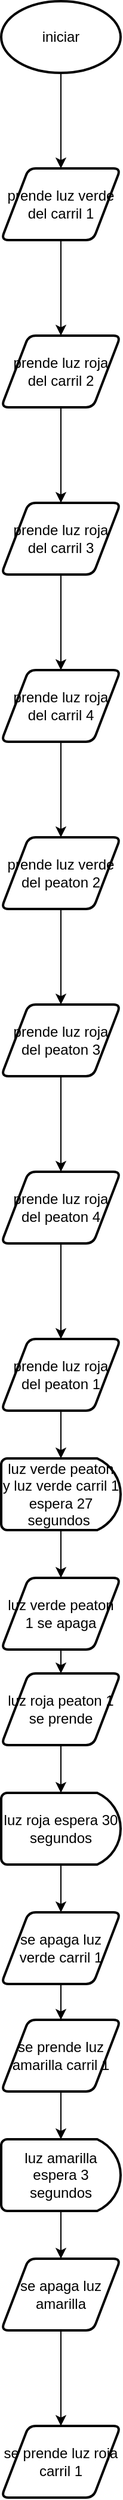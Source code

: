 <mxfile version="24.7.17">
  <diagram id="C5RBs43oDa-KdzZeNtuy" name="Page-1">
    <mxGraphModel dx="5570" dy="3080" grid="1" gridSize="10" guides="1" tooltips="1" connect="1" arrows="1" fold="1" page="1" pageScale="1" pageWidth="827" pageHeight="1169" math="0" shadow="0">
      <root>
        <mxCell id="WIyWlLk6GJQsqaUBKTNV-0" />
        <mxCell id="WIyWlLk6GJQsqaUBKTNV-1" parent="WIyWlLk6GJQsqaUBKTNV-0" />
        <mxCell id="oEbaPX0d4gVtu5GUTjNS-2" value="" style="edgeStyle=orthogonalEdgeStyle;rounded=0;orthogonalLoop=1;jettySize=auto;html=1;" edge="1" parent="WIyWlLk6GJQsqaUBKTNV-1" source="oEbaPX0d4gVtu5GUTjNS-0">
          <mxGeometry relative="1" as="geometry">
            <mxPoint x="414" y="190" as="targetPoint" />
          </mxGeometry>
        </mxCell>
        <mxCell id="oEbaPX0d4gVtu5GUTjNS-0" value="iniciar" style="strokeWidth=2;html=1;shape=mxgraph.flowchart.start_1;whiteSpace=wrap;" vertex="1" parent="WIyWlLk6GJQsqaUBKTNV-1">
          <mxGeometry x="364" y="50" width="100" height="60" as="geometry" />
        </mxCell>
        <mxCell id="oEbaPX0d4gVtu5GUTjNS-5" value="" style="edgeStyle=orthogonalEdgeStyle;rounded=0;orthogonalLoop=1;jettySize=auto;html=1;" edge="1" parent="WIyWlLk6GJQsqaUBKTNV-1" source="oEbaPX0d4gVtu5GUTjNS-3" target="oEbaPX0d4gVtu5GUTjNS-4">
          <mxGeometry relative="1" as="geometry" />
        </mxCell>
        <mxCell id="oEbaPX0d4gVtu5GUTjNS-3" value="prende luz verde del carril 1" style="shape=parallelogram;html=1;strokeWidth=2;perimeter=parallelogramPerimeter;whiteSpace=wrap;rounded=1;arcSize=12;size=0.23;" vertex="1" parent="WIyWlLk6GJQsqaUBKTNV-1">
          <mxGeometry x="364" y="190" width="100" height="60" as="geometry" />
        </mxCell>
        <mxCell id="oEbaPX0d4gVtu5GUTjNS-7" value="" style="edgeStyle=orthogonalEdgeStyle;rounded=0;orthogonalLoop=1;jettySize=auto;html=1;" edge="1" parent="WIyWlLk6GJQsqaUBKTNV-1" source="oEbaPX0d4gVtu5GUTjNS-4" target="oEbaPX0d4gVtu5GUTjNS-6">
          <mxGeometry relative="1" as="geometry" />
        </mxCell>
        <mxCell id="oEbaPX0d4gVtu5GUTjNS-4" value="prende luz roja del carril 2" style="shape=parallelogram;html=1;strokeWidth=2;perimeter=parallelogramPerimeter;whiteSpace=wrap;rounded=1;arcSize=12;size=0.23;" vertex="1" parent="WIyWlLk6GJQsqaUBKTNV-1">
          <mxGeometry x="364" y="330" width="100" height="60" as="geometry" />
        </mxCell>
        <mxCell id="oEbaPX0d4gVtu5GUTjNS-9" value="" style="edgeStyle=orthogonalEdgeStyle;rounded=0;orthogonalLoop=1;jettySize=auto;html=1;" edge="1" parent="WIyWlLk6GJQsqaUBKTNV-1" source="oEbaPX0d4gVtu5GUTjNS-6" target="oEbaPX0d4gVtu5GUTjNS-8">
          <mxGeometry relative="1" as="geometry" />
        </mxCell>
        <mxCell id="oEbaPX0d4gVtu5GUTjNS-6" value="prende luz roja del carril 3" style="shape=parallelogram;html=1;strokeWidth=2;perimeter=parallelogramPerimeter;whiteSpace=wrap;rounded=1;arcSize=12;size=0.23;" vertex="1" parent="WIyWlLk6GJQsqaUBKTNV-1">
          <mxGeometry x="364" y="470" width="100" height="60" as="geometry" />
        </mxCell>
        <mxCell id="oEbaPX0d4gVtu5GUTjNS-14" value="" style="edgeStyle=orthogonalEdgeStyle;rounded=0;orthogonalLoop=1;jettySize=auto;html=1;" edge="1" parent="WIyWlLk6GJQsqaUBKTNV-1" source="oEbaPX0d4gVtu5GUTjNS-8" target="oEbaPX0d4gVtu5GUTjNS-13">
          <mxGeometry relative="1" as="geometry" />
        </mxCell>
        <mxCell id="oEbaPX0d4gVtu5GUTjNS-8" value="prende luz roja del carril 4" style="shape=parallelogram;html=1;strokeWidth=2;perimeter=parallelogramPerimeter;whiteSpace=wrap;rounded=1;arcSize=12;size=0.23;" vertex="1" parent="WIyWlLk6GJQsqaUBKTNV-1">
          <mxGeometry x="364" y="610" width="100" height="60" as="geometry" />
        </mxCell>
        <mxCell id="oEbaPX0d4gVtu5GUTjNS-16" value="" style="edgeStyle=orthogonalEdgeStyle;rounded=0;orthogonalLoop=1;jettySize=auto;html=1;" edge="1" parent="WIyWlLk6GJQsqaUBKTNV-1" source="oEbaPX0d4gVtu5GUTjNS-13" target="oEbaPX0d4gVtu5GUTjNS-15">
          <mxGeometry relative="1" as="geometry" />
        </mxCell>
        <mxCell id="oEbaPX0d4gVtu5GUTjNS-13" value="prende luz verde del peaton 2" style="shape=parallelogram;html=1;strokeWidth=2;perimeter=parallelogramPerimeter;whiteSpace=wrap;rounded=1;arcSize=12;size=0.23;" vertex="1" parent="WIyWlLk6GJQsqaUBKTNV-1">
          <mxGeometry x="364" y="750" width="100" height="60" as="geometry" />
        </mxCell>
        <mxCell id="oEbaPX0d4gVtu5GUTjNS-20" value="" style="edgeStyle=orthogonalEdgeStyle;rounded=0;orthogonalLoop=1;jettySize=auto;html=1;" edge="1" parent="WIyWlLk6GJQsqaUBKTNV-1" source="oEbaPX0d4gVtu5GUTjNS-15" target="oEbaPX0d4gVtu5GUTjNS-19">
          <mxGeometry relative="1" as="geometry" />
        </mxCell>
        <mxCell id="oEbaPX0d4gVtu5GUTjNS-15" value="prende luz roja del peaton 3" style="shape=parallelogram;html=1;strokeWidth=2;perimeter=parallelogramPerimeter;whiteSpace=wrap;rounded=1;arcSize=12;size=0.23;" vertex="1" parent="WIyWlLk6GJQsqaUBKTNV-1">
          <mxGeometry x="364" y="890" width="100" height="60" as="geometry" />
        </mxCell>
        <mxCell id="oEbaPX0d4gVtu5GUTjNS-22" value="" style="edgeStyle=orthogonalEdgeStyle;rounded=0;orthogonalLoop=1;jettySize=auto;html=1;" edge="1" parent="WIyWlLk6GJQsqaUBKTNV-1" source="oEbaPX0d4gVtu5GUTjNS-19" target="oEbaPX0d4gVtu5GUTjNS-21">
          <mxGeometry relative="1" as="geometry" />
        </mxCell>
        <mxCell id="oEbaPX0d4gVtu5GUTjNS-19" value="prende luz roja del peaton 4" style="shape=parallelogram;html=1;strokeWidth=2;perimeter=parallelogramPerimeter;whiteSpace=wrap;rounded=1;arcSize=12;size=0.23;" vertex="1" parent="WIyWlLk6GJQsqaUBKTNV-1">
          <mxGeometry x="364" y="1030" width="100" height="60" as="geometry" />
        </mxCell>
        <mxCell id="oEbaPX0d4gVtu5GUTjNS-25" value="" style="edgeStyle=orthogonalEdgeStyle;rounded=0;orthogonalLoop=1;jettySize=auto;html=1;" edge="1" parent="WIyWlLk6GJQsqaUBKTNV-1" source="oEbaPX0d4gVtu5GUTjNS-21" target="oEbaPX0d4gVtu5GUTjNS-24">
          <mxGeometry relative="1" as="geometry" />
        </mxCell>
        <mxCell id="oEbaPX0d4gVtu5GUTjNS-21" value="prende luz roja del peaton 1" style="shape=parallelogram;html=1;strokeWidth=2;perimeter=parallelogramPerimeter;whiteSpace=wrap;rounded=1;arcSize=12;size=0.23;" vertex="1" parent="WIyWlLk6GJQsqaUBKTNV-1">
          <mxGeometry x="364" y="1170" width="100" height="60" as="geometry" />
        </mxCell>
        <mxCell id="oEbaPX0d4gVtu5GUTjNS-27" value="" style="edgeStyle=orthogonalEdgeStyle;rounded=0;orthogonalLoop=1;jettySize=auto;html=1;" edge="1" parent="WIyWlLk6GJQsqaUBKTNV-1" source="oEbaPX0d4gVtu5GUTjNS-24" target="oEbaPX0d4gVtu5GUTjNS-26">
          <mxGeometry relative="1" as="geometry" />
        </mxCell>
        <mxCell id="oEbaPX0d4gVtu5GUTjNS-24" value="luz verde peaton y luz verde carril 1 espera 27 segundos&amp;nbsp;" style="strokeWidth=2;html=1;shape=mxgraph.flowchart.delay;whiteSpace=wrap;" vertex="1" parent="WIyWlLk6GJQsqaUBKTNV-1">
          <mxGeometry x="364" y="1270" width="100" height="60" as="geometry" />
        </mxCell>
        <mxCell id="oEbaPX0d4gVtu5GUTjNS-29" value="" style="edgeStyle=orthogonalEdgeStyle;rounded=0;orthogonalLoop=1;jettySize=auto;html=1;" edge="1" parent="WIyWlLk6GJQsqaUBKTNV-1" source="oEbaPX0d4gVtu5GUTjNS-26" target="oEbaPX0d4gVtu5GUTjNS-28">
          <mxGeometry relative="1" as="geometry" />
        </mxCell>
        <mxCell id="oEbaPX0d4gVtu5GUTjNS-26" value="luz verde peaton 1 se apaga" style="shape=parallelogram;html=1;strokeWidth=2;perimeter=parallelogramPerimeter;whiteSpace=wrap;rounded=1;arcSize=12;size=0.23;" vertex="1" parent="WIyWlLk6GJQsqaUBKTNV-1">
          <mxGeometry x="364" y="1370" width="100" height="60" as="geometry" />
        </mxCell>
        <mxCell id="oEbaPX0d4gVtu5GUTjNS-42" value="" style="edgeStyle=orthogonalEdgeStyle;rounded=0;orthogonalLoop=1;jettySize=auto;html=1;" edge="1" parent="WIyWlLk6GJQsqaUBKTNV-1" source="oEbaPX0d4gVtu5GUTjNS-28" target="oEbaPX0d4gVtu5GUTjNS-41">
          <mxGeometry relative="1" as="geometry" />
        </mxCell>
        <mxCell id="oEbaPX0d4gVtu5GUTjNS-28" value="luz roja peaton 1 se prende" style="shape=parallelogram;html=1;strokeWidth=2;perimeter=parallelogramPerimeter;whiteSpace=wrap;rounded=1;arcSize=12;size=0.23;" vertex="1" parent="WIyWlLk6GJQsqaUBKTNV-1">
          <mxGeometry x="364" y="1450" width="100" height="60" as="geometry" />
        </mxCell>
        <mxCell id="oEbaPX0d4gVtu5GUTjNS-33" value="" style="edgeStyle=orthogonalEdgeStyle;rounded=0;orthogonalLoop=1;jettySize=auto;html=1;" edge="1" parent="WIyWlLk6GJQsqaUBKTNV-1" source="oEbaPX0d4gVtu5GUTjNS-30" target="oEbaPX0d4gVtu5GUTjNS-32">
          <mxGeometry relative="1" as="geometry" />
        </mxCell>
        <mxCell id="oEbaPX0d4gVtu5GUTjNS-30" value="se apaga luz verde carril 1" style="shape=parallelogram;html=1;strokeWidth=2;perimeter=parallelogramPerimeter;whiteSpace=wrap;rounded=1;arcSize=12;size=0.23;" vertex="1" parent="WIyWlLk6GJQsqaUBKTNV-1">
          <mxGeometry x="364" y="1650" width="100" height="60" as="geometry" />
        </mxCell>
        <mxCell id="oEbaPX0d4gVtu5GUTjNS-35" value="" style="edgeStyle=orthogonalEdgeStyle;rounded=0;orthogonalLoop=1;jettySize=auto;html=1;" edge="1" parent="WIyWlLk6GJQsqaUBKTNV-1" source="oEbaPX0d4gVtu5GUTjNS-32" target="oEbaPX0d4gVtu5GUTjNS-34">
          <mxGeometry relative="1" as="geometry" />
        </mxCell>
        <mxCell id="oEbaPX0d4gVtu5GUTjNS-32" value="se prende luz amarilla carril 1" style="shape=parallelogram;html=1;strokeWidth=2;perimeter=parallelogramPerimeter;whiteSpace=wrap;rounded=1;arcSize=12;size=0.23;" vertex="1" parent="WIyWlLk6GJQsqaUBKTNV-1">
          <mxGeometry x="364" y="1740" width="100" height="60" as="geometry" />
        </mxCell>
        <mxCell id="oEbaPX0d4gVtu5GUTjNS-45" value="" style="edgeStyle=orthogonalEdgeStyle;rounded=0;orthogonalLoop=1;jettySize=auto;html=1;" edge="1" parent="WIyWlLk6GJQsqaUBKTNV-1" source="oEbaPX0d4gVtu5GUTjNS-34" target="oEbaPX0d4gVtu5GUTjNS-44">
          <mxGeometry relative="1" as="geometry" />
        </mxCell>
        <mxCell id="oEbaPX0d4gVtu5GUTjNS-34" value="luz amarilla espera 3 segundos" style="strokeWidth=2;html=1;shape=mxgraph.flowchart.delay;whiteSpace=wrap;" vertex="1" parent="WIyWlLk6GJQsqaUBKTNV-1">
          <mxGeometry x="364" y="1840" width="100" height="60" as="geometry" />
        </mxCell>
        <mxCell id="oEbaPX0d4gVtu5GUTjNS-43" value="" style="edgeStyle=orthogonalEdgeStyle;rounded=0;orthogonalLoop=1;jettySize=auto;html=1;" edge="1" parent="WIyWlLk6GJQsqaUBKTNV-1" source="oEbaPX0d4gVtu5GUTjNS-41" target="oEbaPX0d4gVtu5GUTjNS-30">
          <mxGeometry relative="1" as="geometry" />
        </mxCell>
        <mxCell id="oEbaPX0d4gVtu5GUTjNS-41" value="luz roja espera 30 segundos" style="strokeWidth=2;html=1;shape=mxgraph.flowchart.delay;whiteSpace=wrap;" vertex="1" parent="WIyWlLk6GJQsqaUBKTNV-1">
          <mxGeometry x="364" y="1550" width="100" height="60" as="geometry" />
        </mxCell>
        <mxCell id="oEbaPX0d4gVtu5GUTjNS-47" value="" style="edgeStyle=orthogonalEdgeStyle;rounded=0;orthogonalLoop=1;jettySize=auto;html=1;" edge="1" parent="WIyWlLk6GJQsqaUBKTNV-1" source="oEbaPX0d4gVtu5GUTjNS-44" target="oEbaPX0d4gVtu5GUTjNS-46">
          <mxGeometry relative="1" as="geometry" />
        </mxCell>
        <mxCell id="oEbaPX0d4gVtu5GUTjNS-44" value="se apaga luz amarilla" style="shape=parallelogram;html=1;strokeWidth=2;perimeter=parallelogramPerimeter;whiteSpace=wrap;rounded=1;arcSize=12;size=0.23;" vertex="1" parent="WIyWlLk6GJQsqaUBKTNV-1">
          <mxGeometry x="364" y="1940" width="100" height="60" as="geometry" />
        </mxCell>
        <mxCell id="oEbaPX0d4gVtu5GUTjNS-46" value="se prende luz roja carril 1" style="shape=parallelogram;html=1;strokeWidth=2;perimeter=parallelogramPerimeter;whiteSpace=wrap;rounded=1;arcSize=12;size=0.23;" vertex="1" parent="WIyWlLk6GJQsqaUBKTNV-1">
          <mxGeometry x="364" y="2080" width="100" height="60" as="geometry" />
        </mxCell>
      </root>
    </mxGraphModel>
  </diagram>
</mxfile>
